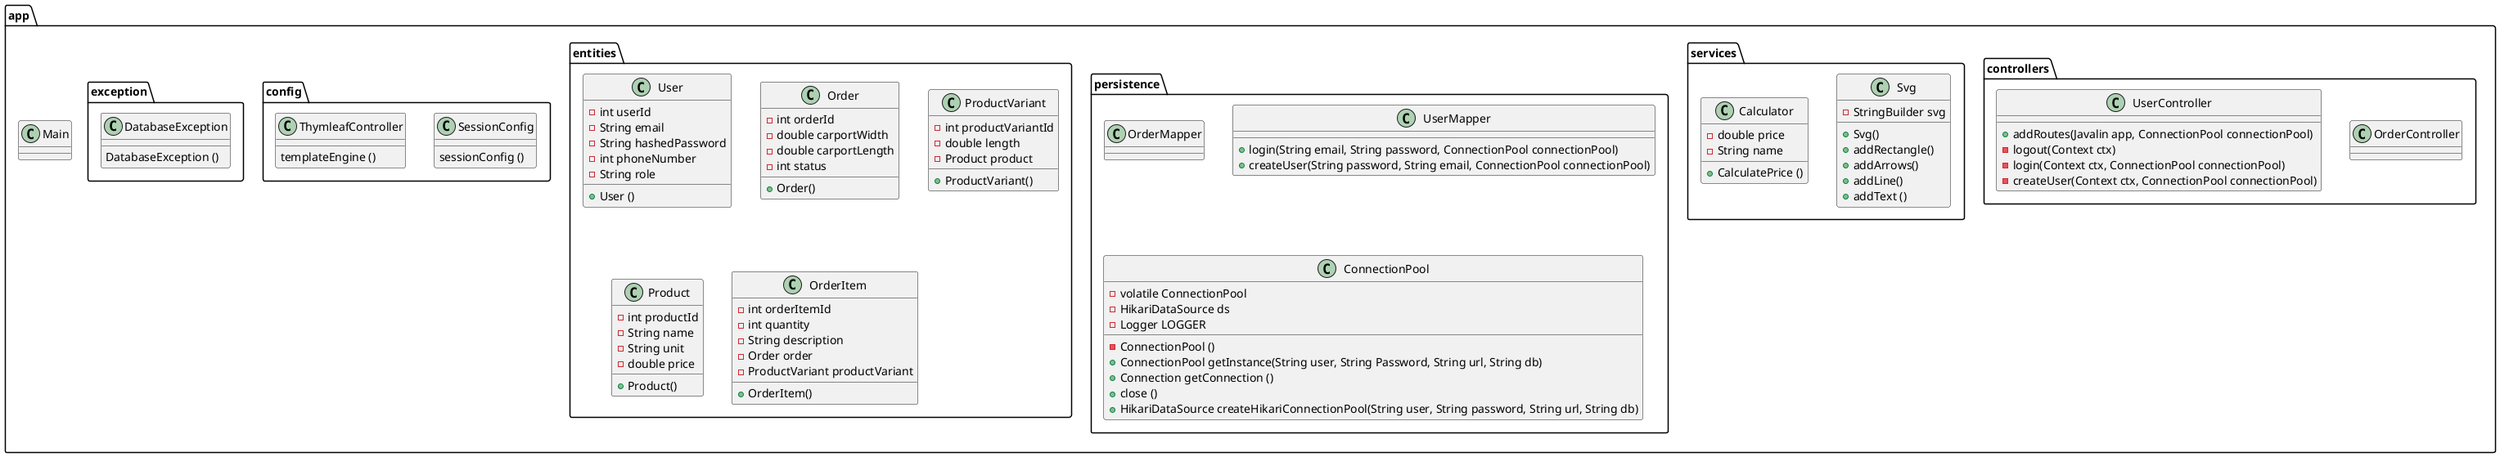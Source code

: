 @startuml
'https://plantuml.com/class-diagram

package app {
class Main {}

package controllers {
class OrderController {}
class UserController{
+ addRoutes(Javalin app, ConnectionPool connectionPool)
- logout(Context ctx)
- login(Context ctx, ConnectionPool connectionPool)
- createUser(Context ctx, ConnectionPool connectionPool)
    }
}

package services{
class Svg{
- StringBuilder svg
+ Svg()
+ addRectangle()
+ addArrows()
+ addLine()
+ addText ()
    }

class Calculator {
- double price
- String name
+ CalculatePrice ()
    }
}

package persistence{
class OrderMapper {
    }
class UserMapper {
+ login(String email, String password, ConnectionPool connectionPool)
+ createUser(String password, String email, ConnectionPool connectionPool)

}

class ConnectionPool {
- volatile ConnectionPool
- HikariDataSource ds
- Logger LOGGER
- ConnectionPool ()
+ ConnectionPool getInstance(String user, String Password, String url, String db)
+ Connection getConnection ()
+ close ()
+ HikariDataSource createHikariConnectionPool(String user, String password, String url, String db)
    }
}

package entities {
class User {
- int userId
- String email
- String hashedPassword
- int phoneNumber
- String role
+ User ()
    }
class Order {
- int orderId
- double carportWidth
- double carportLength
- int status
+ Order()
    }
class ProductVariant {
- int productVariantId
- double length
- Product product
+ ProductVariant()
    }
class Product {
- int productId
- String name
- String unit
- double price
+ Product()
    }
class OrderItem {
- int orderItemId
- int quantity
- String description
- Order order
- ProductVariant productVariant
+ OrderItem()
    }
}


package config {
class SessionConfig {
sessionConfig ()
    }
class ThymleafController {
templateEngine ()
    }
}

package exception{
class DatabaseException {
DatabaseException ()
    }
}
}
@enduml